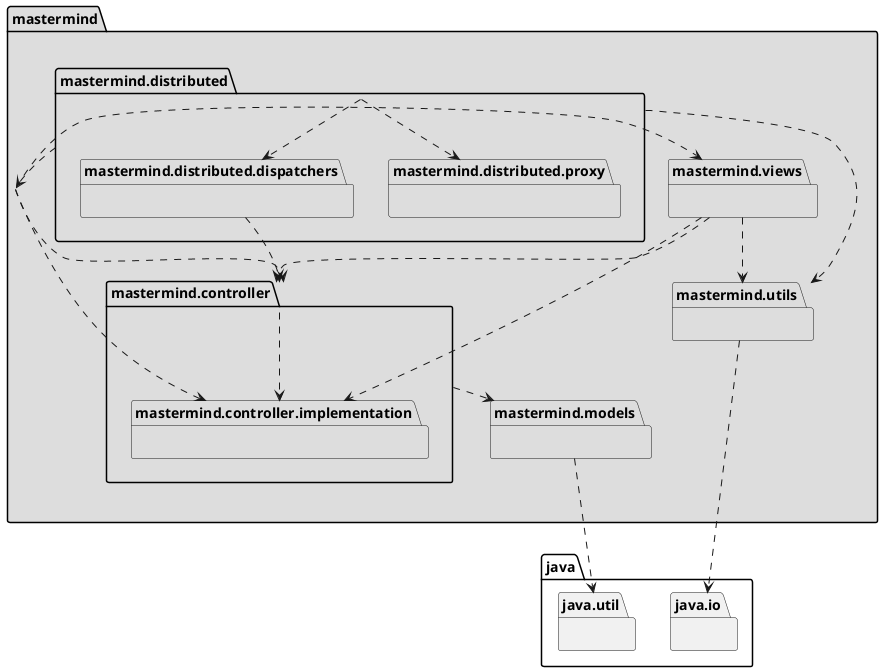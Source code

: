 @startuml

    package mastermind #DDDDDD { }
    package mastermind.models #DDDDDD { }
    package mastermind.controller #DDDDDD{ }
    package mastermind.controller.implementation #DDDDDD{ }
    package mastermind.distributed #DDDDDD{ }
    package mastermind.distributed.proxy #DDDDDD{ }
    package mastermind.distributed.dispatchers #DDDDDD{ }
    package mastermind.views #DDDDDD { }
    package mastermind.utils #DDDDDD { }
    package java.util{ }
    package java.io{ }

    mastermind .down.> mastermind.controller
    mastermind .down.> mastermind.controller.implementation
    mastermind .down.> mastermind.views

    mastermind.controller .down.> mastermind.models
    mastermind.controller .down.> mastermind.controller.implementation
    mastermind.distributed .down.> mastermind.distributed.proxy
    mastermind.distributed .down.> mastermind.distributed.dispatchers
    mastermind.distributed .down.> mastermind
    mastermind.distributed .down.> mastermind.utils
    mastermind.distributed.dispatchers .down.> mastermind.controller
    mastermind.views .down.> mastermind.controller
    mastermind.views .down.> mastermind.controller.implementation
    mastermind.views .down.> mastermind.utils
    mastermind.models .down.> java.util
    mastermind.utils .down.> java.io

@enduml